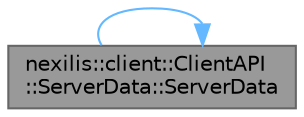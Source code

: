 digraph "nexilis::client::ClientAPI::ServerData::ServerData"
{
 // LATEX_PDF_SIZE
  bgcolor="transparent";
  edge [fontname=Helvetica,fontsize=10,labelfontname=Helvetica,labelfontsize=10];
  node [fontname=Helvetica,fontsize=10,shape=box,height=0.2,width=0.4];
  rankdir="LR";
  Node1 [id="Node000001",label="nexilis::client::ClientAPI\l::ServerData::ServerData",height=0.2,width=0.4,color="gray40", fillcolor="grey60", style="filled", fontcolor="black",tooltip="Default constructor."];
  Node1 -> Node1 [id="edge1_Node000001_Node000001",color="steelblue1",style="solid",tooltip=" "];
}
